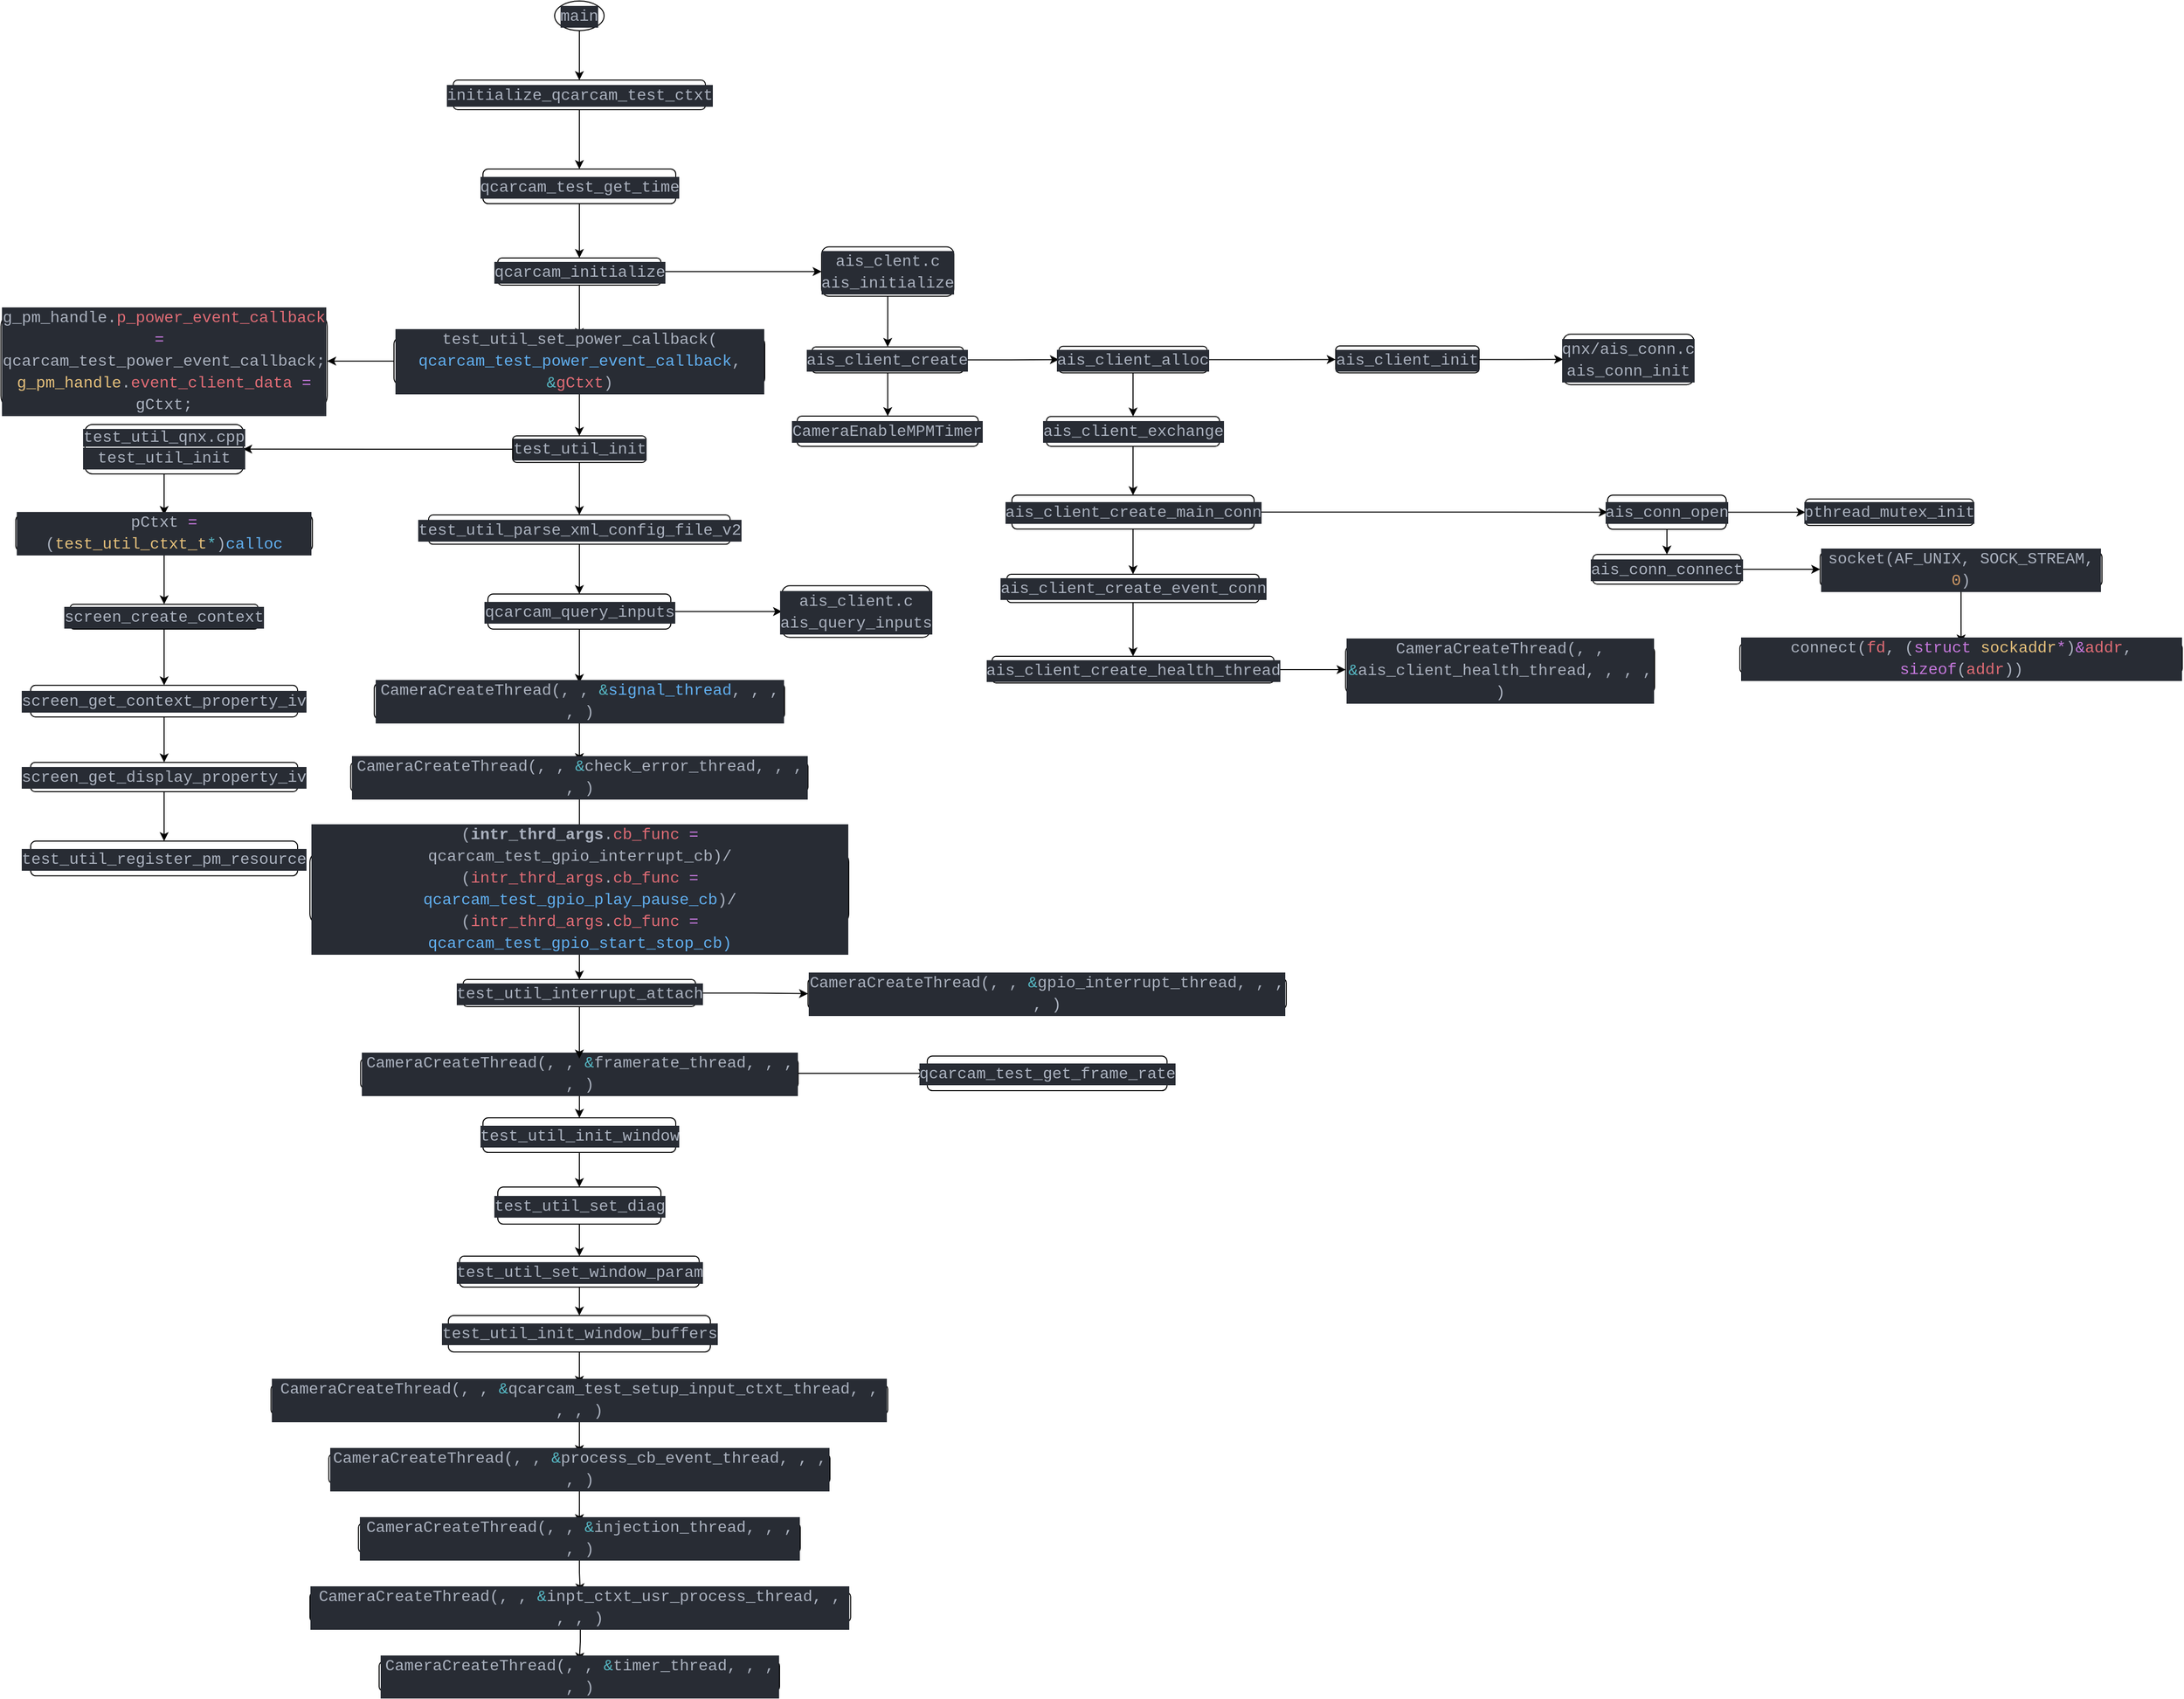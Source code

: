 <mxfile version="22.1.3" type="github">
  <diagram id="C5RBs43oDa-KdzZeNtuy" name="Page-1">
    <mxGraphModel dx="1703" dy="748" grid="1" gridSize="10" guides="1" tooltips="1" connect="1" arrows="1" fold="1" page="0" pageScale="1" pageWidth="827" pageHeight="1169" math="0" shadow="0">
      <root>
        <mxCell id="WIyWlLk6GJQsqaUBKTNV-0" />
        <mxCell id="WIyWlLk6GJQsqaUBKTNV-1" parent="WIyWlLk6GJQsqaUBKTNV-0" />
        <mxCell id="VZu7ic2Oy0kzdrfZ3mis-5" value="" style="edgeStyle=orthogonalEdgeStyle;rounded=0;orthogonalLoop=1;jettySize=auto;html=1;" edge="1" parent="WIyWlLk6GJQsqaUBKTNV-1" source="WIyWlLk6GJQsqaUBKTNV-3" target="VZu7ic2Oy0kzdrfZ3mis-4">
          <mxGeometry relative="1" as="geometry" />
        </mxCell>
        <mxCell id="WIyWlLk6GJQsqaUBKTNV-3" value="&lt;div style=&quot;color: rgb(171, 178, 191); background-color: rgb(40, 44, 52); font-family: &amp;quot;Fira Code&amp;quot;, Consolas, &amp;quot;Courier New&amp;quot;, monospace; font-size: 16px; line-height: 22px;&quot;&gt;initialize_qcarcam_test_ctxt&lt;/div&gt;" style="rounded=1;whiteSpace=wrap;html=1;fontSize=12;glass=0;strokeWidth=1;shadow=0;" parent="WIyWlLk6GJQsqaUBKTNV-1" vertex="1">
          <mxGeometry x="87.5" y="90" width="255" height="30" as="geometry" />
        </mxCell>
        <mxCell id="VZu7ic2Oy0kzdrfZ3mis-1" style="edgeStyle=orthogonalEdgeStyle;rounded=0;orthogonalLoop=1;jettySize=auto;html=1;entryX=0.5;entryY=0;entryDx=0;entryDy=0;" edge="1" parent="WIyWlLk6GJQsqaUBKTNV-1" source="VZu7ic2Oy0kzdrfZ3mis-0" target="WIyWlLk6GJQsqaUBKTNV-3">
          <mxGeometry relative="1" as="geometry" />
        </mxCell>
        <mxCell id="VZu7ic2Oy0kzdrfZ3mis-0" value="&lt;div style=&quot;color: rgb(171, 178, 191); background-color: rgb(40, 44, 52); font-family: &amp;quot;Fira Code&amp;quot;, Consolas, &amp;quot;Courier New&amp;quot;, monospace; font-size: 16px; line-height: 22px;&quot;&gt;main&lt;/div&gt;" style="ellipse;whiteSpace=wrap;html=1;" vertex="1" parent="WIyWlLk6GJQsqaUBKTNV-1">
          <mxGeometry x="190" y="10" width="50" height="30" as="geometry" />
        </mxCell>
        <mxCell id="VZu7ic2Oy0kzdrfZ3mis-7" value="" style="edgeStyle=orthogonalEdgeStyle;rounded=0;orthogonalLoop=1;jettySize=auto;html=1;" edge="1" parent="WIyWlLk6GJQsqaUBKTNV-1" source="VZu7ic2Oy0kzdrfZ3mis-4" target="VZu7ic2Oy0kzdrfZ3mis-6">
          <mxGeometry relative="1" as="geometry" />
        </mxCell>
        <mxCell id="VZu7ic2Oy0kzdrfZ3mis-4" value="&lt;div style=&quot;color: rgb(171, 178, 191); background-color: rgb(40, 44, 52); font-family: &amp;quot;Fira Code&amp;quot;, Consolas, &amp;quot;Courier New&amp;quot;, monospace; font-size: 16px; line-height: 22px;&quot;&gt;qcarcam_test_get_time&lt;/div&gt;" style="whiteSpace=wrap;html=1;rounded=1;glass=0;strokeWidth=1;shadow=0;" vertex="1" parent="WIyWlLk6GJQsqaUBKTNV-1">
          <mxGeometry x="117.5" y="180" width="195" height="35" as="geometry" />
        </mxCell>
        <mxCell id="VZu7ic2Oy0kzdrfZ3mis-9" value="" style="edgeStyle=orthogonalEdgeStyle;rounded=0;orthogonalLoop=1;jettySize=auto;html=1;" edge="1" parent="WIyWlLk6GJQsqaUBKTNV-1" source="VZu7ic2Oy0kzdrfZ3mis-6" target="VZu7ic2Oy0kzdrfZ3mis-8">
          <mxGeometry relative="1" as="geometry" />
        </mxCell>
        <mxCell id="VZu7ic2Oy0kzdrfZ3mis-29" value="" style="edgeStyle=orthogonalEdgeStyle;rounded=0;orthogonalLoop=1;jettySize=auto;html=1;" edge="1" parent="WIyWlLk6GJQsqaUBKTNV-1" source="VZu7ic2Oy0kzdrfZ3mis-6" target="VZu7ic2Oy0kzdrfZ3mis-28">
          <mxGeometry relative="1" as="geometry" />
        </mxCell>
        <mxCell id="VZu7ic2Oy0kzdrfZ3mis-6" value="&lt;div style=&quot;color: rgb(171, 178, 191); background-color: rgb(40, 44, 52); font-family: &amp;quot;Fira Code&amp;quot;, Consolas, &amp;quot;Courier New&amp;quot;, monospace; font-size: 16px; line-height: 22px;&quot;&gt;qcarcam_initialize&lt;/div&gt;" style="whiteSpace=wrap;html=1;rounded=1;glass=0;strokeWidth=1;shadow=0;" vertex="1" parent="WIyWlLk6GJQsqaUBKTNV-1">
          <mxGeometry x="132.5" y="270" width="165" height="27.5" as="geometry" />
        </mxCell>
        <mxCell id="VZu7ic2Oy0kzdrfZ3mis-11" value="" style="edgeStyle=orthogonalEdgeStyle;rounded=0;orthogonalLoop=1;jettySize=auto;html=1;" edge="1" parent="WIyWlLk6GJQsqaUBKTNV-1" source="VZu7ic2Oy0kzdrfZ3mis-8" target="VZu7ic2Oy0kzdrfZ3mis-10">
          <mxGeometry relative="1" as="geometry" />
        </mxCell>
        <mxCell id="VZu7ic2Oy0kzdrfZ3mis-66" value="" style="edgeStyle=orthogonalEdgeStyle;rounded=0;orthogonalLoop=1;jettySize=auto;html=1;" edge="1" parent="WIyWlLk6GJQsqaUBKTNV-1" source="VZu7ic2Oy0kzdrfZ3mis-8" target="VZu7ic2Oy0kzdrfZ3mis-65">
          <mxGeometry relative="1" as="geometry" />
        </mxCell>
        <mxCell id="VZu7ic2Oy0kzdrfZ3mis-8" value="&lt;div style=&quot;color: rgb(171, 178, 191); background-color: rgb(40, 44, 52); font-family: &amp;quot;Fira Code&amp;quot;, Consolas, &amp;quot;Courier New&amp;quot;, monospace; font-size: 16px; line-height: 22px;&quot;&gt;test_util_set_power_callback(&lt;br&gt;&lt;span style=&quot;color: #61afef;&quot;&gt;qcarcam_test_power_event_callback&lt;/span&gt;, &lt;span style=&quot;color: #56b6c2;&quot;&gt;&amp;amp;&lt;/span&gt;&lt;span style=&quot;color: #e06c75;&quot;&gt;gCtxt&lt;/span&gt;)&lt;/div&gt;" style="whiteSpace=wrap;html=1;rounded=1;glass=0;strokeWidth=1;shadow=0;" vertex="1" parent="WIyWlLk6GJQsqaUBKTNV-1">
          <mxGeometry x="27.5" y="350" width="375" height="48.75" as="geometry" />
        </mxCell>
        <mxCell id="VZu7ic2Oy0kzdrfZ3mis-14" value="" style="edgeStyle=orthogonalEdgeStyle;rounded=0;orthogonalLoop=1;jettySize=auto;html=1;" edge="1" parent="WIyWlLk6GJQsqaUBKTNV-1" source="VZu7ic2Oy0kzdrfZ3mis-10" target="VZu7ic2Oy0kzdrfZ3mis-13">
          <mxGeometry relative="1" as="geometry" />
        </mxCell>
        <mxCell id="VZu7ic2Oy0kzdrfZ3mis-69" value="" style="edgeStyle=orthogonalEdgeStyle;rounded=0;orthogonalLoop=1;jettySize=auto;html=1;" edge="1" parent="WIyWlLk6GJQsqaUBKTNV-1" source="VZu7ic2Oy0kzdrfZ3mis-10" target="VZu7ic2Oy0kzdrfZ3mis-68">
          <mxGeometry relative="1" as="geometry" />
        </mxCell>
        <mxCell id="VZu7ic2Oy0kzdrfZ3mis-10" value="&lt;div style=&quot;color: rgb(171, 178, 191); background-color: rgb(40, 44, 52); font-family: &amp;quot;Fira Code&amp;quot;, Consolas, &amp;quot;Courier New&amp;quot;, monospace; font-size: 16px; line-height: 22px;&quot;&gt;test_util_init&lt;/div&gt;" style="whiteSpace=wrap;html=1;rounded=1;glass=0;strokeWidth=1;shadow=0;" vertex="1" parent="WIyWlLk6GJQsqaUBKTNV-1">
          <mxGeometry x="147.5" y="450" width="135" height="26.88" as="geometry" />
        </mxCell>
        <mxCell id="VZu7ic2Oy0kzdrfZ3mis-16" value="" style="edgeStyle=orthogonalEdgeStyle;rounded=0;orthogonalLoop=1;jettySize=auto;html=1;" edge="1" parent="WIyWlLk6GJQsqaUBKTNV-1" source="VZu7ic2Oy0kzdrfZ3mis-13" target="VZu7ic2Oy0kzdrfZ3mis-15">
          <mxGeometry relative="1" as="geometry" />
        </mxCell>
        <mxCell id="VZu7ic2Oy0kzdrfZ3mis-13" value="&lt;div style=&quot;color: rgb(171, 178, 191); background-color: rgb(40, 44, 52); font-family: &amp;quot;Fira Code&amp;quot;, Consolas, &amp;quot;Courier New&amp;quot;, monospace; font-size: 16px; line-height: 22px;&quot;&gt;test_util_parse_xml_config_file_v2&lt;/div&gt;" style="whiteSpace=wrap;html=1;rounded=1;glass=0;strokeWidth=1;shadow=0;" vertex="1" parent="WIyWlLk6GJQsqaUBKTNV-1">
          <mxGeometry x="62.5" y="530" width="305" height="29.68" as="geometry" />
        </mxCell>
        <mxCell id="VZu7ic2Oy0kzdrfZ3mis-18" value="" style="edgeStyle=orthogonalEdgeStyle;rounded=0;orthogonalLoop=1;jettySize=auto;html=1;" edge="1" parent="WIyWlLk6GJQsqaUBKTNV-1" source="VZu7ic2Oy0kzdrfZ3mis-15" target="VZu7ic2Oy0kzdrfZ3mis-17">
          <mxGeometry relative="1" as="geometry" />
        </mxCell>
        <mxCell id="VZu7ic2Oy0kzdrfZ3mis-81" value="" style="edgeStyle=orthogonalEdgeStyle;rounded=0;orthogonalLoop=1;jettySize=auto;html=1;" edge="1" parent="WIyWlLk6GJQsqaUBKTNV-1" source="VZu7ic2Oy0kzdrfZ3mis-15" target="VZu7ic2Oy0kzdrfZ3mis-80">
          <mxGeometry relative="1" as="geometry" />
        </mxCell>
        <mxCell id="VZu7ic2Oy0kzdrfZ3mis-15" value="&lt;div style=&quot;color: rgb(171, 178, 191); background-color: rgb(40, 44, 52); font-family: &amp;quot;Fira Code&amp;quot;, Consolas, &amp;quot;Courier New&amp;quot;, monospace; font-size: 16px; line-height: 22px;&quot;&gt;qcarcam_query_inputs&lt;/div&gt;" style="whiteSpace=wrap;html=1;rounded=1;glass=0;strokeWidth=1;shadow=0;" vertex="1" parent="WIyWlLk6GJQsqaUBKTNV-1">
          <mxGeometry x="122.5" y="610" width="185" height="35.48" as="geometry" />
        </mxCell>
        <mxCell id="VZu7ic2Oy0kzdrfZ3mis-21" style="edgeStyle=orthogonalEdgeStyle;rounded=0;orthogonalLoop=1;jettySize=auto;html=1;entryX=0.5;entryY=0;entryDx=0;entryDy=0;" edge="1" parent="WIyWlLk6GJQsqaUBKTNV-1" source="VZu7ic2Oy0kzdrfZ3mis-17" target="VZu7ic2Oy0kzdrfZ3mis-20">
          <mxGeometry relative="1" as="geometry" />
        </mxCell>
        <mxCell id="VZu7ic2Oy0kzdrfZ3mis-17" value="&lt;div style=&quot;color: rgb(171, 178, 191); background-color: rgb(40, 44, 52); font-family: &amp;quot;Fira Code&amp;quot;, Consolas, &amp;quot;Courier New&amp;quot;, monospace; font-size: 16px; line-height: 22px;&quot;&gt;CameraCreateThread(, , &lt;span style=&quot;color: #56b6c2;&quot;&gt;&amp;amp;&lt;/span&gt;&lt;span style=&quot;color: #61afef;&quot;&gt;signal_thread&lt;/span&gt;, , , , )&lt;/div&gt;" style="whiteSpace=wrap;html=1;rounded=1;glass=0;strokeWidth=1;shadow=0;" vertex="1" parent="WIyWlLk6GJQsqaUBKTNV-1">
          <mxGeometry x="7.5" y="700" width="415" height="36.78" as="geometry" />
        </mxCell>
        <mxCell id="VZu7ic2Oy0kzdrfZ3mis-23" value="" style="edgeStyle=orthogonalEdgeStyle;rounded=0;orthogonalLoop=1;jettySize=auto;html=1;" edge="1" parent="WIyWlLk6GJQsqaUBKTNV-1" source="VZu7ic2Oy0kzdrfZ3mis-20" target="VZu7ic2Oy0kzdrfZ3mis-22">
          <mxGeometry relative="1" as="geometry" />
        </mxCell>
        <mxCell id="VZu7ic2Oy0kzdrfZ3mis-20" value="&lt;div style=&quot;color: rgb(171, 178, 191); background-color: rgb(40, 44, 52); font-family: &amp;quot;Fira Code&amp;quot;, Consolas, &amp;quot;Courier New&amp;quot;, monospace; font-size: 16px; line-height: 22px;&quot;&gt;CameraCreateThread(, , &lt;span style=&quot;color: #56b6c2;&quot;&gt;&amp;amp;&lt;/span&gt;check_error_thread, , , , )&lt;br&gt;&lt;/div&gt;" style="whiteSpace=wrap;html=1;rounded=1;glass=0;strokeWidth=1;shadow=0;" vertex="1" parent="WIyWlLk6GJQsqaUBKTNV-1">
          <mxGeometry x="-16.25" y="780" width="462.5" height="30" as="geometry" />
        </mxCell>
        <mxCell id="VZu7ic2Oy0kzdrfZ3mis-25" value="" style="edgeStyle=orthogonalEdgeStyle;rounded=0;orthogonalLoop=1;jettySize=auto;html=1;" edge="1" parent="WIyWlLk6GJQsqaUBKTNV-1" source="VZu7ic2Oy0kzdrfZ3mis-22" target="VZu7ic2Oy0kzdrfZ3mis-24">
          <mxGeometry relative="1" as="geometry" />
        </mxCell>
        <mxCell id="VZu7ic2Oy0kzdrfZ3mis-22" value="&lt;div style=&quot;color: rgb(171, 178, 191); background-color: rgb(40, 44, 52); font-family: &amp;quot;Fira Code&amp;quot;, Consolas, &amp;quot;Courier New&amp;quot;, monospace; font-size: 16px; line-height: 22px;&quot;&gt;(&lt;b&gt;intr_thrd_args&lt;/b&gt;.&lt;span style=&quot;color: #e06c75;&quot;&gt;cb_func&lt;/span&gt; &lt;span style=&quot;color: #c678dd;&quot;&gt;=&lt;/span&gt; qcarcam_test_gpio_interrupt_cb)/&lt;br&gt;(&lt;span style=&quot;color: rgb(224, 108, 117);&quot;&gt;intr_thrd_args&lt;/span&gt;&lt;span style=&quot;&quot;&gt;.&lt;/span&gt;&lt;span style=&quot;color: rgb(224, 108, 117);&quot;&gt;cb_func&lt;/span&gt;&lt;span style=&quot;&quot;&gt; &lt;/span&gt;&lt;span style=&quot;color: rgb(198, 120, 221);&quot;&gt;=&lt;/span&gt;&lt;span style=&quot;&quot;&gt; &lt;/span&gt;&lt;span style=&quot;color: rgb(97, 175, 239);&quot;&gt;qcarcam_test_gpio_play_pause_cb&lt;/span&gt;)/&lt;br&gt;(&lt;span style=&quot;color: rgb(224, 108, 117);&quot;&gt;intr_thrd_args&lt;/span&gt;&lt;span style=&quot;&quot;&gt;.&lt;/span&gt;&lt;span style=&quot;color: rgb(224, 108, 117);&quot;&gt;cb_func&lt;/span&gt;&lt;span style=&quot;&quot;&gt; &lt;/span&gt;&lt;span style=&quot;color: rgb(198, 120, 221);&quot;&gt;=&lt;/span&gt;&lt;span style=&quot;&quot;&gt; &lt;/span&gt;&lt;span style=&quot;color: rgb(97, 175, 239);&quot;&gt;qcarcam_test_gpio_start_stop_cb&lt;/span&gt;&lt;span style=&quot;color: rgb(97, 175, 239);&quot;&gt;)&lt;/span&gt;&lt;/div&gt;" style="whiteSpace=wrap;html=1;rounded=1;glass=0;strokeWidth=1;shadow=0;" vertex="1" parent="WIyWlLk6GJQsqaUBKTNV-1">
          <mxGeometry x="-57.5" y="870" width="545" height="75" as="geometry" />
        </mxCell>
        <mxCell id="VZu7ic2Oy0kzdrfZ3mis-83" style="edgeStyle=orthogonalEdgeStyle;rounded=0;orthogonalLoop=1;jettySize=auto;html=1;entryX=0;entryY=0.5;entryDx=0;entryDy=0;" edge="1" parent="WIyWlLk6GJQsqaUBKTNV-1" source="VZu7ic2Oy0kzdrfZ3mis-24" target="VZu7ic2Oy0kzdrfZ3mis-82">
          <mxGeometry relative="1" as="geometry" />
        </mxCell>
        <mxCell id="VZu7ic2Oy0kzdrfZ3mis-24" value="&lt;div style=&quot;color: rgb(171, 178, 191); background-color: rgb(40, 44, 52); font-family: &amp;quot;Fira Code&amp;quot;, Consolas, &amp;quot;Courier New&amp;quot;, monospace; font-size: 16px; line-height: 22px;&quot;&gt;test_util_interrupt_attach&lt;/div&gt;" style="whiteSpace=wrap;html=1;rounded=1;glass=0;strokeWidth=1;shadow=0;" vertex="1" parent="WIyWlLk6GJQsqaUBKTNV-1">
          <mxGeometry x="97.5" y="1000" width="235" height="27.5" as="geometry" />
        </mxCell>
        <mxCell id="VZu7ic2Oy0kzdrfZ3mis-85" value="" style="edgeStyle=orthogonalEdgeStyle;rounded=0;orthogonalLoop=1;jettySize=auto;html=1;" edge="1" parent="WIyWlLk6GJQsqaUBKTNV-1" source="VZu7ic2Oy0kzdrfZ3mis-26" target="VZu7ic2Oy0kzdrfZ3mis-84">
          <mxGeometry relative="1" as="geometry" />
        </mxCell>
        <mxCell id="VZu7ic2Oy0kzdrfZ3mis-87" value="" style="edgeStyle=orthogonalEdgeStyle;rounded=0;orthogonalLoop=1;jettySize=auto;html=1;" edge="1" parent="WIyWlLk6GJQsqaUBKTNV-1" source="VZu7ic2Oy0kzdrfZ3mis-26" target="VZu7ic2Oy0kzdrfZ3mis-86">
          <mxGeometry relative="1" as="geometry" />
        </mxCell>
        <mxCell id="VZu7ic2Oy0kzdrfZ3mis-26" value="&lt;div style=&quot;color: rgb(171, 178, 191); background-color: rgb(40, 44, 52); font-family: &amp;quot;Fira Code&amp;quot;, Consolas, &amp;quot;Courier New&amp;quot;, monospace; font-size: 16px; line-height: 22px;&quot;&gt;CameraCreateThread(, , &lt;span style=&quot;color: #56b6c2;&quot;&gt;&amp;amp;&lt;/span&gt;framerate_thread, , , , )&lt;br&gt;&lt;/div&gt;" style="whiteSpace=wrap;html=1;rounded=1;glass=0;strokeWidth=1;shadow=0;" vertex="1" parent="WIyWlLk6GJQsqaUBKTNV-1">
          <mxGeometry x="-6.25" y="1080" width="442.5" height="30" as="geometry" />
        </mxCell>
        <mxCell id="VZu7ic2Oy0kzdrfZ3mis-27" style="edgeStyle=orthogonalEdgeStyle;rounded=0;orthogonalLoop=1;jettySize=auto;html=1;entryX=0.5;entryY=0;entryDx=0;entryDy=0;" edge="1" parent="WIyWlLk6GJQsqaUBKTNV-1" source="VZu7ic2Oy0kzdrfZ3mis-24" target="VZu7ic2Oy0kzdrfZ3mis-26">
          <mxGeometry relative="1" as="geometry" />
        </mxCell>
        <mxCell id="VZu7ic2Oy0kzdrfZ3mis-31" value="" style="edgeStyle=orthogonalEdgeStyle;rounded=0;orthogonalLoop=1;jettySize=auto;html=1;" edge="1" parent="WIyWlLk6GJQsqaUBKTNV-1" source="VZu7ic2Oy0kzdrfZ3mis-28" target="VZu7ic2Oy0kzdrfZ3mis-30">
          <mxGeometry relative="1" as="geometry" />
        </mxCell>
        <mxCell id="VZu7ic2Oy0kzdrfZ3mis-28" value="&lt;div style=&quot;color: rgb(171, 178, 191); background-color: rgb(40, 44, 52); font-family: &amp;quot;Fira Code&amp;quot;, Consolas, &amp;quot;Courier New&amp;quot;, monospace; font-size: 16px; line-height: 22px;&quot;&gt;ais_clent.c&lt;/div&gt;&lt;div style=&quot;color: rgb(171, 178, 191); background-color: rgb(40, 44, 52); font-family: &amp;quot;Fira Code&amp;quot;, Consolas, &amp;quot;Courier New&amp;quot;, monospace; font-size: 16px; line-height: 22px;&quot;&gt;ais_initialize&lt;/div&gt;" style="whiteSpace=wrap;html=1;rounded=1;glass=0;strokeWidth=1;shadow=0;" vertex="1" parent="WIyWlLk6GJQsqaUBKTNV-1">
          <mxGeometry x="460" y="258.75" width="133.75" height="50" as="geometry" />
        </mxCell>
        <mxCell id="VZu7ic2Oy0kzdrfZ3mis-33" value="" style="edgeStyle=orthogonalEdgeStyle;rounded=0;orthogonalLoop=1;jettySize=auto;html=1;" edge="1" parent="WIyWlLk6GJQsqaUBKTNV-1" source="VZu7ic2Oy0kzdrfZ3mis-30" target="VZu7ic2Oy0kzdrfZ3mis-32">
          <mxGeometry relative="1" as="geometry" />
        </mxCell>
        <mxCell id="VZu7ic2Oy0kzdrfZ3mis-35" value="" style="edgeStyle=orthogonalEdgeStyle;rounded=0;orthogonalLoop=1;jettySize=auto;html=1;" edge="1" parent="WIyWlLk6GJQsqaUBKTNV-1" source="VZu7ic2Oy0kzdrfZ3mis-30" target="VZu7ic2Oy0kzdrfZ3mis-34">
          <mxGeometry relative="1" as="geometry" />
        </mxCell>
        <mxCell id="VZu7ic2Oy0kzdrfZ3mis-30" value="&lt;div style=&quot;color: rgb(171, 178, 191); background-color: rgb(40, 44, 52); font-family: &amp;quot;Fira Code&amp;quot;, Consolas, &amp;quot;Courier New&amp;quot;, monospace; font-size: 16px; line-height: 22px;&quot;&gt;ais_client_create&lt;/div&gt;" style="whiteSpace=wrap;html=1;rounded=1;glass=0;strokeWidth=1;shadow=0;" vertex="1" parent="WIyWlLk6GJQsqaUBKTNV-1">
          <mxGeometry x="450.31" y="360" width="153.13" height="26.25" as="geometry" />
        </mxCell>
        <mxCell id="VZu7ic2Oy0kzdrfZ3mis-32" value="&lt;div style=&quot;color: rgb(171, 178, 191); background-color: rgb(40, 44, 52); font-family: &amp;quot;Fira Code&amp;quot;, Consolas, &amp;quot;Courier New&amp;quot;, monospace; font-size: 16px; line-height: 22px;&quot;&gt;CameraEnableMPMTimer&lt;/div&gt;" style="whiteSpace=wrap;html=1;rounded=1;glass=0;strokeWidth=1;shadow=0;" vertex="1" parent="WIyWlLk6GJQsqaUBKTNV-1">
          <mxGeometry x="435.31" y="430" width="183.13" height="30.63" as="geometry" />
        </mxCell>
        <mxCell id="VZu7ic2Oy0kzdrfZ3mis-37" value="" style="edgeStyle=orthogonalEdgeStyle;rounded=0;orthogonalLoop=1;jettySize=auto;html=1;" edge="1" parent="WIyWlLk6GJQsqaUBKTNV-1" source="VZu7ic2Oy0kzdrfZ3mis-34" target="VZu7ic2Oy0kzdrfZ3mis-36">
          <mxGeometry relative="1" as="geometry" />
        </mxCell>
        <mxCell id="VZu7ic2Oy0kzdrfZ3mis-45" value="" style="edgeStyle=orthogonalEdgeStyle;rounded=0;orthogonalLoop=1;jettySize=auto;html=1;" edge="1" parent="WIyWlLk6GJQsqaUBKTNV-1" source="VZu7ic2Oy0kzdrfZ3mis-34" target="VZu7ic2Oy0kzdrfZ3mis-44">
          <mxGeometry relative="1" as="geometry" />
        </mxCell>
        <mxCell id="VZu7ic2Oy0kzdrfZ3mis-34" value="&lt;div style=&quot;color: rgb(171, 178, 191); background-color: rgb(40, 44, 52); font-family: &amp;quot;Fira Code&amp;quot;, Consolas, &amp;quot;Courier New&amp;quot;, monospace; font-size: 16px; line-height: 22px;&quot;&gt;ais_client_alloc&lt;/div&gt;" style="whiteSpace=wrap;html=1;rounded=1;glass=0;strokeWidth=1;shadow=0;" vertex="1" parent="WIyWlLk6GJQsqaUBKTNV-1">
          <mxGeometry x="700.01" y="359.37" width="149.99" height="26.88" as="geometry" />
        </mxCell>
        <mxCell id="VZu7ic2Oy0kzdrfZ3mis-39" value="" style="edgeStyle=orthogonalEdgeStyle;rounded=0;orthogonalLoop=1;jettySize=auto;html=1;" edge="1" parent="WIyWlLk6GJQsqaUBKTNV-1" source="VZu7ic2Oy0kzdrfZ3mis-36" target="VZu7ic2Oy0kzdrfZ3mis-38">
          <mxGeometry relative="1" as="geometry" />
        </mxCell>
        <mxCell id="VZu7ic2Oy0kzdrfZ3mis-36" value="&lt;div style=&quot;color: rgb(171, 178, 191); background-color: rgb(40, 44, 52); font-family: &amp;quot;Fira Code&amp;quot;, Consolas, &amp;quot;Courier New&amp;quot;, monospace; font-size: 16px; line-height: 22px;&quot;&gt;ais_client_exchange&lt;/div&gt;" style="whiteSpace=wrap;html=1;rounded=1;glass=0;strokeWidth=1;shadow=0;" vertex="1" parent="WIyWlLk6GJQsqaUBKTNV-1">
          <mxGeometry x="687.5" y="430.32" width="175" height="30.31" as="geometry" />
        </mxCell>
        <mxCell id="VZu7ic2Oy0kzdrfZ3mis-41" value="" style="edgeStyle=orthogonalEdgeStyle;rounded=0;orthogonalLoop=1;jettySize=auto;html=1;" edge="1" parent="WIyWlLk6GJQsqaUBKTNV-1" source="VZu7ic2Oy0kzdrfZ3mis-38" target="VZu7ic2Oy0kzdrfZ3mis-40">
          <mxGeometry relative="1" as="geometry" />
        </mxCell>
        <mxCell id="VZu7ic2Oy0kzdrfZ3mis-56" style="edgeStyle=orthogonalEdgeStyle;rounded=0;orthogonalLoop=1;jettySize=auto;html=1;entryX=0;entryY=0.5;entryDx=0;entryDy=0;" edge="1" parent="WIyWlLk6GJQsqaUBKTNV-1" source="VZu7ic2Oy0kzdrfZ3mis-38" target="VZu7ic2Oy0kzdrfZ3mis-48">
          <mxGeometry relative="1" as="geometry" />
        </mxCell>
        <mxCell id="VZu7ic2Oy0kzdrfZ3mis-38" value="&lt;div style=&quot;color: rgb(171, 178, 191); background-color: rgb(40, 44, 52); font-family: &amp;quot;Fira Code&amp;quot;, Consolas, &amp;quot;Courier New&amp;quot;, monospace; font-size: 16px; line-height: 22px;&quot;&gt;ais_client_create_main_conn&lt;/div&gt;" style="whiteSpace=wrap;html=1;rounded=1;glass=0;strokeWidth=1;shadow=0;" vertex="1" parent="WIyWlLk6GJQsqaUBKTNV-1">
          <mxGeometry x="652.5" y="510.0" width="245" height="34.22" as="geometry" />
        </mxCell>
        <mxCell id="VZu7ic2Oy0kzdrfZ3mis-43" value="" style="edgeStyle=orthogonalEdgeStyle;rounded=0;orthogonalLoop=1;jettySize=auto;html=1;" edge="1" parent="WIyWlLk6GJQsqaUBKTNV-1" source="VZu7ic2Oy0kzdrfZ3mis-40" target="VZu7ic2Oy0kzdrfZ3mis-42">
          <mxGeometry relative="1" as="geometry" />
        </mxCell>
        <mxCell id="VZu7ic2Oy0kzdrfZ3mis-40" value="&lt;div style=&quot;color: rgb(171, 178, 191); background-color: rgb(40, 44, 52); font-family: &amp;quot;Fira Code&amp;quot;, Consolas, &amp;quot;Courier New&amp;quot;, monospace; font-size: 16px; line-height: 22px;&quot;&gt;ais_client_create_event_conn&lt;/div&gt;" style="whiteSpace=wrap;html=1;rounded=1;glass=0;strokeWidth=1;shadow=0;" vertex="1" parent="WIyWlLk6GJQsqaUBKTNV-1">
          <mxGeometry x="647.5" y="590" width="255" height="28.67" as="geometry" />
        </mxCell>
        <mxCell id="VZu7ic2Oy0kzdrfZ3mis-64" style="edgeStyle=orthogonalEdgeStyle;rounded=0;orthogonalLoop=1;jettySize=auto;html=1;" edge="1" parent="WIyWlLk6GJQsqaUBKTNV-1" source="VZu7ic2Oy0kzdrfZ3mis-42" target="VZu7ic2Oy0kzdrfZ3mis-63">
          <mxGeometry relative="1" as="geometry" />
        </mxCell>
        <mxCell id="VZu7ic2Oy0kzdrfZ3mis-42" value="&lt;div style=&quot;color: rgb(171, 178, 191); background-color: rgb(40, 44, 52); font-family: &amp;quot;Fira Code&amp;quot;, Consolas, &amp;quot;Courier New&amp;quot;, monospace; font-size: 16px; line-height: 22px;&quot;&gt;ais_client_create_health_thread&lt;/div&gt;" style="whiteSpace=wrap;html=1;rounded=1;glass=0;strokeWidth=1;shadow=0;" vertex="1" parent="WIyWlLk6GJQsqaUBKTNV-1">
          <mxGeometry x="632.51" y="673" width="285" height="27" as="geometry" />
        </mxCell>
        <mxCell id="VZu7ic2Oy0kzdrfZ3mis-47" value="" style="edgeStyle=orthogonalEdgeStyle;rounded=0;orthogonalLoop=1;jettySize=auto;html=1;" edge="1" parent="WIyWlLk6GJQsqaUBKTNV-1" source="VZu7ic2Oy0kzdrfZ3mis-44" target="VZu7ic2Oy0kzdrfZ3mis-46">
          <mxGeometry relative="1" as="geometry" />
        </mxCell>
        <mxCell id="VZu7ic2Oy0kzdrfZ3mis-44" value="&lt;div style=&quot;color: rgb(171, 178, 191); background-color: rgb(40, 44, 52); font-family: &amp;quot;Fira Code&amp;quot;, Consolas, &amp;quot;Courier New&amp;quot;, monospace; font-size: 16px; line-height: 22px;&quot;&gt;ais_client_init&lt;/div&gt;" style="whiteSpace=wrap;html=1;rounded=1;glass=0;strokeWidth=1;shadow=0;" vertex="1" parent="WIyWlLk6GJQsqaUBKTNV-1">
          <mxGeometry x="980" y="359.06" width="145.01" height="27.19" as="geometry" />
        </mxCell>
        <mxCell id="VZu7ic2Oy0kzdrfZ3mis-46" value="&lt;div style=&quot;color: rgb(171, 178, 191); background-color: rgb(40, 44, 52); font-family: &amp;quot;Fira Code&amp;quot;, Consolas, &amp;quot;Courier New&amp;quot;, monospace; font-size: 16px; line-height: 22px;&quot;&gt;qnx/ais_conn.c&lt;/div&gt;&lt;div style=&quot;color: rgb(171, 178, 191); background-color: rgb(40, 44, 52); font-family: &amp;quot;Fira Code&amp;quot;, Consolas, &amp;quot;Courier New&amp;quot;, monospace; font-size: 16px; line-height: 22px;&quot;&gt;ais_conn_init&lt;/div&gt;" style="whiteSpace=wrap;html=1;rounded=1;glass=0;strokeWidth=1;shadow=0;" vertex="1" parent="WIyWlLk6GJQsqaUBKTNV-1">
          <mxGeometry x="1210" y="347.11" width="132.49" height="51.09" as="geometry" />
        </mxCell>
        <mxCell id="VZu7ic2Oy0kzdrfZ3mis-51" value="" style="edgeStyle=orthogonalEdgeStyle;rounded=0;orthogonalLoop=1;jettySize=auto;html=1;" edge="1" parent="WIyWlLk6GJQsqaUBKTNV-1" source="VZu7ic2Oy0kzdrfZ3mis-48" target="VZu7ic2Oy0kzdrfZ3mis-50">
          <mxGeometry relative="1" as="geometry" />
        </mxCell>
        <mxCell id="VZu7ic2Oy0kzdrfZ3mis-55" value="" style="edgeStyle=orthogonalEdgeStyle;rounded=0;orthogonalLoop=1;jettySize=auto;html=1;" edge="1" parent="WIyWlLk6GJQsqaUBKTNV-1" source="VZu7ic2Oy0kzdrfZ3mis-48" target="VZu7ic2Oy0kzdrfZ3mis-54">
          <mxGeometry relative="1" as="geometry" />
        </mxCell>
        <mxCell id="VZu7ic2Oy0kzdrfZ3mis-48" value="&lt;div style=&quot;color: rgb(171, 178, 191); background-color: rgb(40, 44, 52); font-family: &amp;quot;Fira Code&amp;quot;, Consolas, &amp;quot;Courier New&amp;quot;, monospace; font-size: 16px; line-height: 22px;&quot;&gt;ais_conn_open&lt;/div&gt;" style="whiteSpace=wrap;html=1;rounded=1;glass=0;strokeWidth=1;shadow=0;" vertex="1" parent="WIyWlLk6GJQsqaUBKTNV-1">
          <mxGeometry x="1255" y="510" width="120" height="34.53" as="geometry" />
        </mxCell>
        <mxCell id="VZu7ic2Oy0kzdrfZ3mis-58" value="" style="edgeStyle=orthogonalEdgeStyle;rounded=0;orthogonalLoop=1;jettySize=auto;html=1;" edge="1" parent="WIyWlLk6GJQsqaUBKTNV-1" source="VZu7ic2Oy0kzdrfZ3mis-50" target="VZu7ic2Oy0kzdrfZ3mis-57">
          <mxGeometry relative="1" as="geometry" />
        </mxCell>
        <mxCell id="VZu7ic2Oy0kzdrfZ3mis-50" value="&lt;div style=&quot;color: rgb(171, 178, 191); background-color: rgb(40, 44, 52); font-family: &amp;quot;Fira Code&amp;quot;, Consolas, &amp;quot;Courier New&amp;quot;, monospace; font-size: 16px; line-height: 22px;&quot;&gt;ais_conn_connect&lt;/div&gt;" style="whiteSpace=wrap;html=1;rounded=1;glass=0;strokeWidth=1;shadow=0;" vertex="1" parent="WIyWlLk6GJQsqaUBKTNV-1">
          <mxGeometry x="1240" y="570" width="150" height="30" as="geometry" />
        </mxCell>
        <mxCell id="VZu7ic2Oy0kzdrfZ3mis-54" value="&lt;div style=&quot;color: rgb(171, 178, 191); background-color: rgb(40, 44, 52); font-family: &amp;quot;Fira Code&amp;quot;, Consolas, &amp;quot;Courier New&amp;quot;, monospace; font-size: 16px; line-height: 22px;&quot;&gt;pthread_mutex_init&lt;/div&gt;" style="whiteSpace=wrap;html=1;rounded=1;glass=0;strokeWidth=1;shadow=0;" vertex="1" parent="WIyWlLk6GJQsqaUBKTNV-1">
          <mxGeometry x="1455" y="513.88" width="170" height="26.78" as="geometry" />
        </mxCell>
        <mxCell id="VZu7ic2Oy0kzdrfZ3mis-60" value="" style="edgeStyle=orthogonalEdgeStyle;rounded=0;orthogonalLoop=1;jettySize=auto;html=1;" edge="1" parent="WIyWlLk6GJQsqaUBKTNV-1" source="VZu7ic2Oy0kzdrfZ3mis-57" target="VZu7ic2Oy0kzdrfZ3mis-59">
          <mxGeometry relative="1" as="geometry" />
        </mxCell>
        <mxCell id="VZu7ic2Oy0kzdrfZ3mis-57" value="&lt;div style=&quot;color: rgb(171, 178, 191); background-color: rgb(40, 44, 52); font-family: &amp;quot;Fira Code&amp;quot;, Consolas, &amp;quot;Courier New&amp;quot;, monospace; font-size: 16px; line-height: 22px;&quot;&gt;socket(AF_UNIX, SOCK_STREAM, &lt;span style=&quot;color: #d19a66;&quot;&gt;0&lt;/span&gt;)&lt;/div&gt;" style="whiteSpace=wrap;html=1;rounded=1;glass=0;strokeWidth=1;shadow=0;" vertex="1" parent="WIyWlLk6GJQsqaUBKTNV-1">
          <mxGeometry x="1470" y="567.5" width="285" height="35" as="geometry" />
        </mxCell>
        <mxCell id="VZu7ic2Oy0kzdrfZ3mis-59" value="&lt;div style=&quot;color: rgb(171, 178, 191); background-color: rgb(40, 44, 52); font-family: &amp;quot;Fira Code&amp;quot;, Consolas, &amp;quot;Courier New&amp;quot;, monospace; font-size: 16px; line-height: 22px;&quot;&gt;connect(&lt;span style=&quot;color: #e06c75;&quot;&gt;fd&lt;/span&gt;, (&lt;span style=&quot;color: #c678dd;&quot;&gt;struct&lt;/span&gt; &lt;span style=&quot;color: #e5c07b;&quot;&gt;sockaddr&lt;/span&gt;&lt;span style=&quot;color: #c678dd;&quot;&gt;*&lt;/span&gt;)&lt;span style=&quot;color: #c678dd;&quot;&gt;&amp;amp;&lt;/span&gt;&lt;span style=&quot;color: #e06c75;&quot;&gt;addr&lt;/span&gt;, &lt;span style=&quot;color: #c678dd;&quot;&gt;sizeof&lt;/span&gt;(&lt;span style=&quot;color: #e06c75;&quot;&gt;addr&lt;/span&gt;))&lt;/div&gt;" style="whiteSpace=wrap;html=1;rounded=1;glass=0;strokeWidth=1;shadow=0;" vertex="1" parent="WIyWlLk6GJQsqaUBKTNV-1">
          <mxGeometry x="1388.75" y="660" width="447.5" height="30" as="geometry" />
        </mxCell>
        <mxCell id="VZu7ic2Oy0kzdrfZ3mis-63" value="&lt;div style=&quot;color: rgb(171, 178, 191); background-color: rgb(40, 44, 52); font-family: &amp;quot;Fira Code&amp;quot;, Consolas, &amp;quot;Courier New&amp;quot;, monospace; font-size: 16px; line-height: 22px;&quot;&gt;CameraCreateThread(, , &lt;span style=&quot;color: #56b6c2;&quot;&gt;&amp;amp;&lt;/span&gt;ais_client_health_thread, , , , )&lt;br&gt;&lt;/div&gt;" style="whiteSpace=wrap;html=1;rounded=1;glass=0;strokeWidth=1;shadow=0;" vertex="1" parent="WIyWlLk6GJQsqaUBKTNV-1">
          <mxGeometry x="990" y="661.5" width="312.5" height="50" as="geometry" />
        </mxCell>
        <mxCell id="VZu7ic2Oy0kzdrfZ3mis-65" value="&lt;div style=&quot;color: rgb(171, 178, 191); background-color: rgb(40, 44, 52); font-family: &amp;quot;Fira Code&amp;quot;, Consolas, &amp;quot;Courier New&amp;quot;, monospace; font-size: 16px; line-height: 22px;&quot;&gt;&lt;div&gt;g_pm_handle.&lt;span style=&quot;color: #e06c75;&quot;&gt;p_power_event_callback&lt;/span&gt; &lt;span style=&quot;color: #c678dd;&quot;&gt;=&lt;/span&gt;&amp;nbsp;&lt;br&gt;qcarcam_test_power_event_callback;&lt;/div&gt;&lt;div&gt;&lt;span style=&quot;color: rgb(229, 192, 123);&quot;&gt;g_pm_handle&lt;/span&gt;.&lt;span style=&quot;color: rgb(224, 108, 117);&quot;&gt;event_client_data&lt;/span&gt; &lt;span style=&quot;color: rgb(198, 120, 221);&quot;&gt;=&lt;/span&gt;&lt;/div&gt;&lt;div&gt;gCtxt;&lt;/div&gt;&lt;/div&gt;" style="whiteSpace=wrap;html=1;rounded=1;glass=0;strokeWidth=1;shadow=0;" vertex="1" parent="WIyWlLk6GJQsqaUBKTNV-1">
          <mxGeometry x="-370" y="324.38" width="330" height="100" as="geometry" />
        </mxCell>
        <mxCell id="VZu7ic2Oy0kzdrfZ3mis-71" value="" style="edgeStyle=orthogonalEdgeStyle;rounded=0;orthogonalLoop=1;jettySize=auto;html=1;" edge="1" parent="WIyWlLk6GJQsqaUBKTNV-1" source="VZu7ic2Oy0kzdrfZ3mis-68" target="VZu7ic2Oy0kzdrfZ3mis-70">
          <mxGeometry relative="1" as="geometry" />
        </mxCell>
        <mxCell id="VZu7ic2Oy0kzdrfZ3mis-68" value="&lt;span style=&quot;background-color: rgb(40, 44, 52); color: rgb(171, 178, 191); font-family: &amp;quot;Fira Code&amp;quot;, Consolas, &amp;quot;Courier New&amp;quot;, monospace; font-size: 16px;&quot;&gt;test_util_qnx.cpp&lt;/span&gt;&lt;br&gt;&lt;div style=&quot;color: rgb(171, 178, 191); background-color: rgb(40, 44, 52); font-family: &amp;quot;Fira Code&amp;quot;, Consolas, &amp;quot;Courier New&amp;quot;, monospace; font-size: 16px; line-height: 22px;&quot;&gt;test_util_init&lt;/div&gt;" style="whiteSpace=wrap;html=1;rounded=1;glass=0;strokeWidth=1;shadow=0;" vertex="1" parent="WIyWlLk6GJQsqaUBKTNV-1">
          <mxGeometry x="-285" y="438.44" width="160" height="50" as="geometry" />
        </mxCell>
        <mxCell id="VZu7ic2Oy0kzdrfZ3mis-73" value="" style="edgeStyle=orthogonalEdgeStyle;rounded=0;orthogonalLoop=1;jettySize=auto;html=1;" edge="1" parent="WIyWlLk6GJQsqaUBKTNV-1" source="VZu7ic2Oy0kzdrfZ3mis-70" target="VZu7ic2Oy0kzdrfZ3mis-72">
          <mxGeometry relative="1" as="geometry" />
        </mxCell>
        <mxCell id="VZu7ic2Oy0kzdrfZ3mis-70" value="&lt;div style=&quot;color: rgb(171, 178, 191); background-color: rgb(40, 44, 52); font-family: &amp;quot;Fira Code&amp;quot;, Consolas, &amp;quot;Courier New&amp;quot;, monospace; font-size: 16px; line-height: 22px;&quot;&gt;pCtxt &lt;span style=&quot;color: #c678dd;&quot;&gt;=&lt;/span&gt; (&lt;span style=&quot;color: #e5c07b;&quot;&gt;test_util_ctxt_t&lt;/span&gt;&lt;span style=&quot;color: #56b6c2;&quot;&gt;*&lt;/span&gt;)&lt;span style=&quot;color: #61afef;&quot;&gt;calloc&lt;/span&gt;&lt;/div&gt;" style="whiteSpace=wrap;html=1;rounded=1;glass=0;strokeWidth=1;shadow=0;" vertex="1" parent="WIyWlLk6GJQsqaUBKTNV-1">
          <mxGeometry x="-355" y="530" width="300" height="36.56" as="geometry" />
        </mxCell>
        <mxCell id="VZu7ic2Oy0kzdrfZ3mis-75" value="" style="edgeStyle=orthogonalEdgeStyle;rounded=0;orthogonalLoop=1;jettySize=auto;html=1;" edge="1" parent="WIyWlLk6GJQsqaUBKTNV-1" source="VZu7ic2Oy0kzdrfZ3mis-72" target="VZu7ic2Oy0kzdrfZ3mis-74">
          <mxGeometry relative="1" as="geometry" />
        </mxCell>
        <mxCell id="VZu7ic2Oy0kzdrfZ3mis-72" value="&lt;div style=&quot;color: rgb(171, 178, 191); background-color: rgb(40, 44, 52); font-family: &amp;quot;Fira Code&amp;quot;, Consolas, &amp;quot;Courier New&amp;quot;, monospace; font-size: 16px; line-height: 22px;&quot;&gt;screen_create_context&lt;/div&gt;" style="whiteSpace=wrap;html=1;rounded=1;glass=0;strokeWidth=1;shadow=0;" vertex="1" parent="WIyWlLk6GJQsqaUBKTNV-1">
          <mxGeometry x="-300" y="620.32" width="190" height="25.16" as="geometry" />
        </mxCell>
        <mxCell id="VZu7ic2Oy0kzdrfZ3mis-77" value="" style="edgeStyle=orthogonalEdgeStyle;rounded=0;orthogonalLoop=1;jettySize=auto;html=1;" edge="1" parent="WIyWlLk6GJQsqaUBKTNV-1" source="VZu7ic2Oy0kzdrfZ3mis-74" target="VZu7ic2Oy0kzdrfZ3mis-76">
          <mxGeometry relative="1" as="geometry" />
        </mxCell>
        <mxCell id="VZu7ic2Oy0kzdrfZ3mis-74" value="&lt;div style=&quot;color: rgb(171, 178, 191); background-color: rgb(40, 44, 52); font-family: &amp;quot;Fira Code&amp;quot;, Consolas, &amp;quot;Courier New&amp;quot;, monospace; font-size: 16px; line-height: 22px;&quot;&gt;screen_get_context_property_iv&lt;/div&gt;" style="whiteSpace=wrap;html=1;rounded=1;glass=0;strokeWidth=1;shadow=0;" vertex="1" parent="WIyWlLk6GJQsqaUBKTNV-1">
          <mxGeometry x="-340" y="702.42" width="270" height="31.94" as="geometry" />
        </mxCell>
        <mxCell id="VZu7ic2Oy0kzdrfZ3mis-79" value="" style="edgeStyle=orthogonalEdgeStyle;rounded=0;orthogonalLoop=1;jettySize=auto;html=1;" edge="1" parent="WIyWlLk6GJQsqaUBKTNV-1" source="VZu7ic2Oy0kzdrfZ3mis-76" target="VZu7ic2Oy0kzdrfZ3mis-78">
          <mxGeometry relative="1" as="geometry" />
        </mxCell>
        <mxCell id="VZu7ic2Oy0kzdrfZ3mis-76" value="&lt;div style=&quot;color: rgb(171, 178, 191); background-color: rgb(40, 44, 52); font-family: &amp;quot;Fira Code&amp;quot;, Consolas, &amp;quot;Courier New&amp;quot;, monospace; font-size: 16px; line-height: 22px;&quot;&gt;screen_get_display_property_iv&lt;/div&gt;" style="whiteSpace=wrap;html=1;rounded=1;glass=0;strokeWidth=1;shadow=0;" vertex="1" parent="WIyWlLk6GJQsqaUBKTNV-1">
          <mxGeometry x="-340" y="780.33" width="270" height="29.67" as="geometry" />
        </mxCell>
        <mxCell id="VZu7ic2Oy0kzdrfZ3mis-78" value="&lt;div style=&quot;color: rgb(171, 178, 191); background-color: rgb(40, 44, 52); font-family: &amp;quot;Fira Code&amp;quot;, Consolas, &amp;quot;Courier New&amp;quot;, monospace; font-size: 16px; line-height: 22px;&quot;&gt;test_util_register_pm_resource&lt;/div&gt;" style="whiteSpace=wrap;html=1;rounded=1;glass=0;strokeWidth=1;shadow=0;" vertex="1" parent="WIyWlLk6GJQsqaUBKTNV-1">
          <mxGeometry x="-340" y="860" width="270" height="35.16" as="geometry" />
        </mxCell>
        <mxCell id="VZu7ic2Oy0kzdrfZ3mis-80" value="&lt;div style=&quot;color: rgb(171, 178, 191); background-color: rgb(40, 44, 52); font-family: &amp;quot;Fira Code&amp;quot;, Consolas, &amp;quot;Courier New&amp;quot;, monospace; font-size: 16px; line-height: 22px;&quot;&gt;ais_client.c&lt;/div&gt;&lt;div style=&quot;color: rgb(171, 178, 191); background-color: rgb(40, 44, 52); font-family: &amp;quot;Fira Code&amp;quot;, Consolas, &amp;quot;Courier New&amp;quot;, monospace; font-size: 16px; line-height: 22px;&quot;&gt;ais_query_inputs&lt;/div&gt;" style="whiteSpace=wrap;html=1;rounded=1;glass=0;strokeWidth=1;shadow=0;" vertex="1" parent="WIyWlLk6GJQsqaUBKTNV-1">
          <mxGeometry x="420" y="601.61" width="150" height="52.26" as="geometry" />
        </mxCell>
        <mxCell id="VZu7ic2Oy0kzdrfZ3mis-82" value="&lt;div style=&quot;color: rgb(171, 178, 191); background-color: rgb(40, 44, 52); font-family: &amp;quot;Fira Code&amp;quot;, Consolas, &amp;quot;Courier New&amp;quot;, monospace; font-size: 16px; line-height: 22px;&quot;&gt;CameraCreateThread(, , &lt;span style=&quot;color: #56b6c2;&quot;&gt;&amp;amp;&lt;/span&gt;gpio_interrupt_thread, , , , )&lt;br&gt;&lt;/div&gt;" style="whiteSpace=wrap;html=1;rounded=1;glass=0;strokeWidth=1;shadow=0;" vertex="1" parent="WIyWlLk6GJQsqaUBKTNV-1">
          <mxGeometry x="446.25" y="998.75" width="483.75" height="31.25" as="geometry" />
        </mxCell>
        <mxCell id="VZu7ic2Oy0kzdrfZ3mis-84" value="&lt;div style=&quot;color: rgb(171, 178, 191); background-color: rgb(40, 44, 52); font-family: &amp;quot;Fira Code&amp;quot;, Consolas, &amp;quot;Courier New&amp;quot;, monospace; font-size: 16px; line-height: 22px;&quot;&gt;qcarcam_test_get_frame_rate&lt;/div&gt;" style="whiteSpace=wrap;html=1;rounded=1;glass=0;strokeWidth=1;shadow=0;" vertex="1" parent="WIyWlLk6GJQsqaUBKTNV-1">
          <mxGeometry x="566.88" y="1077.5" width="242.5" height="35" as="geometry" />
        </mxCell>
        <mxCell id="VZu7ic2Oy0kzdrfZ3mis-89" value="" style="edgeStyle=orthogonalEdgeStyle;rounded=0;orthogonalLoop=1;jettySize=auto;html=1;" edge="1" parent="WIyWlLk6GJQsqaUBKTNV-1" source="VZu7ic2Oy0kzdrfZ3mis-86" target="VZu7ic2Oy0kzdrfZ3mis-88">
          <mxGeometry relative="1" as="geometry" />
        </mxCell>
        <mxCell id="VZu7ic2Oy0kzdrfZ3mis-86" value="&lt;div style=&quot;color: rgb(171, 178, 191); background-color: rgb(40, 44, 52); font-family: &amp;quot;Fira Code&amp;quot;, Consolas, &amp;quot;Courier New&amp;quot;, monospace; font-size: 16px; line-height: 22px;&quot;&gt;test_util_init_window&lt;/div&gt;" style="whiteSpace=wrap;html=1;rounded=1;glass=0;strokeWidth=1;shadow=0;" vertex="1" parent="WIyWlLk6GJQsqaUBKTNV-1">
          <mxGeometry x="117.5" y="1140" width="195" height="35" as="geometry" />
        </mxCell>
        <mxCell id="VZu7ic2Oy0kzdrfZ3mis-91" value="" style="edgeStyle=orthogonalEdgeStyle;rounded=0;orthogonalLoop=1;jettySize=auto;html=1;" edge="1" parent="WIyWlLk6GJQsqaUBKTNV-1" source="VZu7ic2Oy0kzdrfZ3mis-88" target="VZu7ic2Oy0kzdrfZ3mis-90">
          <mxGeometry relative="1" as="geometry" />
        </mxCell>
        <mxCell id="VZu7ic2Oy0kzdrfZ3mis-88" value="&lt;div style=&quot;color: rgb(171, 178, 191); background-color: rgb(40, 44, 52); font-family: &amp;quot;Fira Code&amp;quot;, Consolas, &amp;quot;Courier New&amp;quot;, monospace; font-size: 16px; line-height: 22px;&quot;&gt;test_util_set_diag&lt;/div&gt;" style="whiteSpace=wrap;html=1;rounded=1;glass=0;strokeWidth=1;shadow=0;" vertex="1" parent="WIyWlLk6GJQsqaUBKTNV-1">
          <mxGeometry x="132.5" y="1210" width="165" height="37.5" as="geometry" />
        </mxCell>
        <mxCell id="VZu7ic2Oy0kzdrfZ3mis-93" value="" style="edgeStyle=orthogonalEdgeStyle;rounded=0;orthogonalLoop=1;jettySize=auto;html=1;" edge="1" parent="WIyWlLk6GJQsqaUBKTNV-1" source="VZu7ic2Oy0kzdrfZ3mis-90" target="VZu7ic2Oy0kzdrfZ3mis-92">
          <mxGeometry relative="1" as="geometry" />
        </mxCell>
        <mxCell id="VZu7ic2Oy0kzdrfZ3mis-90" value="&lt;div style=&quot;color: rgb(171, 178, 191); background-color: rgb(40, 44, 52); font-family: &amp;quot;Fira Code&amp;quot;, Consolas, &amp;quot;Courier New&amp;quot;, monospace; font-size: 16px; line-height: 22px;&quot;&gt;test_util_set_window_param&lt;/div&gt;" style="whiteSpace=wrap;html=1;rounded=1;glass=0;strokeWidth=1;shadow=0;" vertex="1" parent="WIyWlLk6GJQsqaUBKTNV-1">
          <mxGeometry x="93.75" y="1280" width="242.5" height="31.25" as="geometry" />
        </mxCell>
        <mxCell id="VZu7ic2Oy0kzdrfZ3mis-95" style="edgeStyle=orthogonalEdgeStyle;rounded=0;orthogonalLoop=1;jettySize=auto;html=1;" edge="1" parent="WIyWlLk6GJQsqaUBKTNV-1" source="VZu7ic2Oy0kzdrfZ3mis-92" target="VZu7ic2Oy0kzdrfZ3mis-94">
          <mxGeometry relative="1" as="geometry" />
        </mxCell>
        <mxCell id="VZu7ic2Oy0kzdrfZ3mis-92" value="&lt;div style=&quot;color: rgb(171, 178, 191); background-color: rgb(40, 44, 52); font-family: &amp;quot;Fira Code&amp;quot;, Consolas, &amp;quot;Courier New&amp;quot;, monospace; font-size: 16px; line-height: 22px;&quot;&gt;test_util_init_window_buffers&lt;/div&gt;" style="whiteSpace=wrap;html=1;rounded=1;glass=0;strokeWidth=1;shadow=0;" vertex="1" parent="WIyWlLk6GJQsqaUBKTNV-1">
          <mxGeometry x="82.5" y="1340" width="265" height="36.88" as="geometry" />
        </mxCell>
        <mxCell id="VZu7ic2Oy0kzdrfZ3mis-99" style="edgeStyle=orthogonalEdgeStyle;rounded=0;orthogonalLoop=1;jettySize=auto;html=1;entryX=0.5;entryY=0;entryDx=0;entryDy=0;" edge="1" parent="WIyWlLk6GJQsqaUBKTNV-1" source="VZu7ic2Oy0kzdrfZ3mis-94" target="VZu7ic2Oy0kzdrfZ3mis-96">
          <mxGeometry relative="1" as="geometry" />
        </mxCell>
        <mxCell id="VZu7ic2Oy0kzdrfZ3mis-94" value="&lt;div style=&quot;color: rgb(171, 178, 191); background-color: rgb(40, 44, 52); font-family: &amp;quot;Fira Code&amp;quot;, Consolas, &amp;quot;Courier New&amp;quot;, monospace; font-size: 16px; line-height: 22px;&quot;&gt;CameraCreateThread(, , &lt;span style=&quot;color: #56b6c2;&quot;&gt;&amp;amp;&lt;/span&gt;qcarcam_test_setup_input_ctxt_thread, , , , )&lt;br&gt;&lt;/div&gt;" style="whiteSpace=wrap;html=1;rounded=1;glass=0;strokeWidth=1;shadow=0;" vertex="1" parent="WIyWlLk6GJQsqaUBKTNV-1">
          <mxGeometry x="-96.87" y="1410" width="623.75" height="30" as="geometry" />
        </mxCell>
        <mxCell id="VZu7ic2Oy0kzdrfZ3mis-100" style="edgeStyle=orthogonalEdgeStyle;rounded=0;orthogonalLoop=1;jettySize=auto;html=1;entryX=0.5;entryY=0;entryDx=0;entryDy=0;" edge="1" parent="WIyWlLk6GJQsqaUBKTNV-1" source="VZu7ic2Oy0kzdrfZ3mis-96" target="VZu7ic2Oy0kzdrfZ3mis-97">
          <mxGeometry relative="1" as="geometry" />
        </mxCell>
        <mxCell id="VZu7ic2Oy0kzdrfZ3mis-96" value="&lt;div style=&quot;color: rgb(171, 178, 191); background-color: rgb(40, 44, 52); font-family: &amp;quot;Fira Code&amp;quot;, Consolas, &amp;quot;Courier New&amp;quot;, monospace; font-size: 16px; line-height: 22px;&quot;&gt;CameraCreateThread(, , &lt;span style=&quot;color: #56b6c2;&quot;&gt;&amp;amp;&lt;/span&gt;process_cb_event_thread, , , , )&lt;br&gt;&lt;/div&gt;" style="whiteSpace=wrap;html=1;rounded=1;glass=0;strokeWidth=1;shadow=0;" vertex="1" parent="WIyWlLk6GJQsqaUBKTNV-1">
          <mxGeometry x="-38.43" y="1480" width="506.87" height="30" as="geometry" />
        </mxCell>
        <mxCell id="VZu7ic2Oy0kzdrfZ3mis-101" style="edgeStyle=orthogonalEdgeStyle;rounded=0;orthogonalLoop=1;jettySize=auto;html=1;entryX=0.5;entryY=0;entryDx=0;entryDy=0;" edge="1" parent="WIyWlLk6GJQsqaUBKTNV-1" source="VZu7ic2Oy0kzdrfZ3mis-97" target="VZu7ic2Oy0kzdrfZ3mis-98">
          <mxGeometry relative="1" as="geometry" />
        </mxCell>
        <mxCell id="VZu7ic2Oy0kzdrfZ3mis-97" value="&lt;div style=&quot;color: rgb(171, 178, 191); background-color: rgb(40, 44, 52); font-family: &amp;quot;Fira Code&amp;quot;, Consolas, &amp;quot;Courier New&amp;quot;, monospace; font-size: 16px; line-height: 22px;&quot;&gt;CameraCreateThread(, , &lt;span style=&quot;color: #56b6c2;&quot;&gt;&amp;amp;&lt;/span&gt;injection_thread, , , , )&lt;br&gt;&lt;/div&gt;" style="whiteSpace=wrap;html=1;rounded=1;glass=0;strokeWidth=1;shadow=0;" vertex="1" parent="WIyWlLk6GJQsqaUBKTNV-1">
          <mxGeometry x="-8.43" y="1550" width="446.87" height="30" as="geometry" />
        </mxCell>
        <mxCell id="VZu7ic2Oy0kzdrfZ3mis-104" style="edgeStyle=orthogonalEdgeStyle;rounded=0;orthogonalLoop=1;jettySize=auto;html=1;entryX=0.5;entryY=0;entryDx=0;entryDy=0;" edge="1" parent="WIyWlLk6GJQsqaUBKTNV-1" source="VZu7ic2Oy0kzdrfZ3mis-98" target="VZu7ic2Oy0kzdrfZ3mis-102">
          <mxGeometry relative="1" as="geometry" />
        </mxCell>
        <mxCell id="VZu7ic2Oy0kzdrfZ3mis-98" value="&lt;div style=&quot;color: rgb(171, 178, 191); background-color: rgb(40, 44, 52); font-family: &amp;quot;Fira Code&amp;quot;, Consolas, &amp;quot;Courier New&amp;quot;, monospace; font-size: 16px; line-height: 22px;&quot;&gt;CameraCreateThread(, , &lt;span style=&quot;color: #56b6c2;&quot;&gt;&amp;amp;&lt;/span&gt;inpt_ctxt_usr_process_thread, , , , )&lt;br&gt;&lt;/div&gt;" style="whiteSpace=wrap;html=1;rounded=1;glass=0;strokeWidth=1;shadow=0;" vertex="1" parent="WIyWlLk6GJQsqaUBKTNV-1">
          <mxGeometry x="-57.5" y="1620" width="546.87" height="30" as="geometry" />
        </mxCell>
        <mxCell id="VZu7ic2Oy0kzdrfZ3mis-102" value="&lt;div style=&quot;color: rgb(171, 178, 191); background-color: rgb(40, 44, 52); font-family: &amp;quot;Fira Code&amp;quot;, Consolas, &amp;quot;Courier New&amp;quot;, monospace; font-size: 16px; line-height: 22px;&quot;&gt;CameraCreateThread(, , &lt;span style=&quot;color: #56b6c2;&quot;&gt;&amp;amp;&lt;/span&gt;timer_thread, , , , )&lt;br&gt;&lt;/div&gt;" style="whiteSpace=wrap;html=1;rounded=1;glass=0;strokeWidth=1;shadow=0;" vertex="1" parent="WIyWlLk6GJQsqaUBKTNV-1">
          <mxGeometry x="12.5" y="1690" width="405" height="30" as="geometry" />
        </mxCell>
      </root>
    </mxGraphModel>
  </diagram>
</mxfile>
